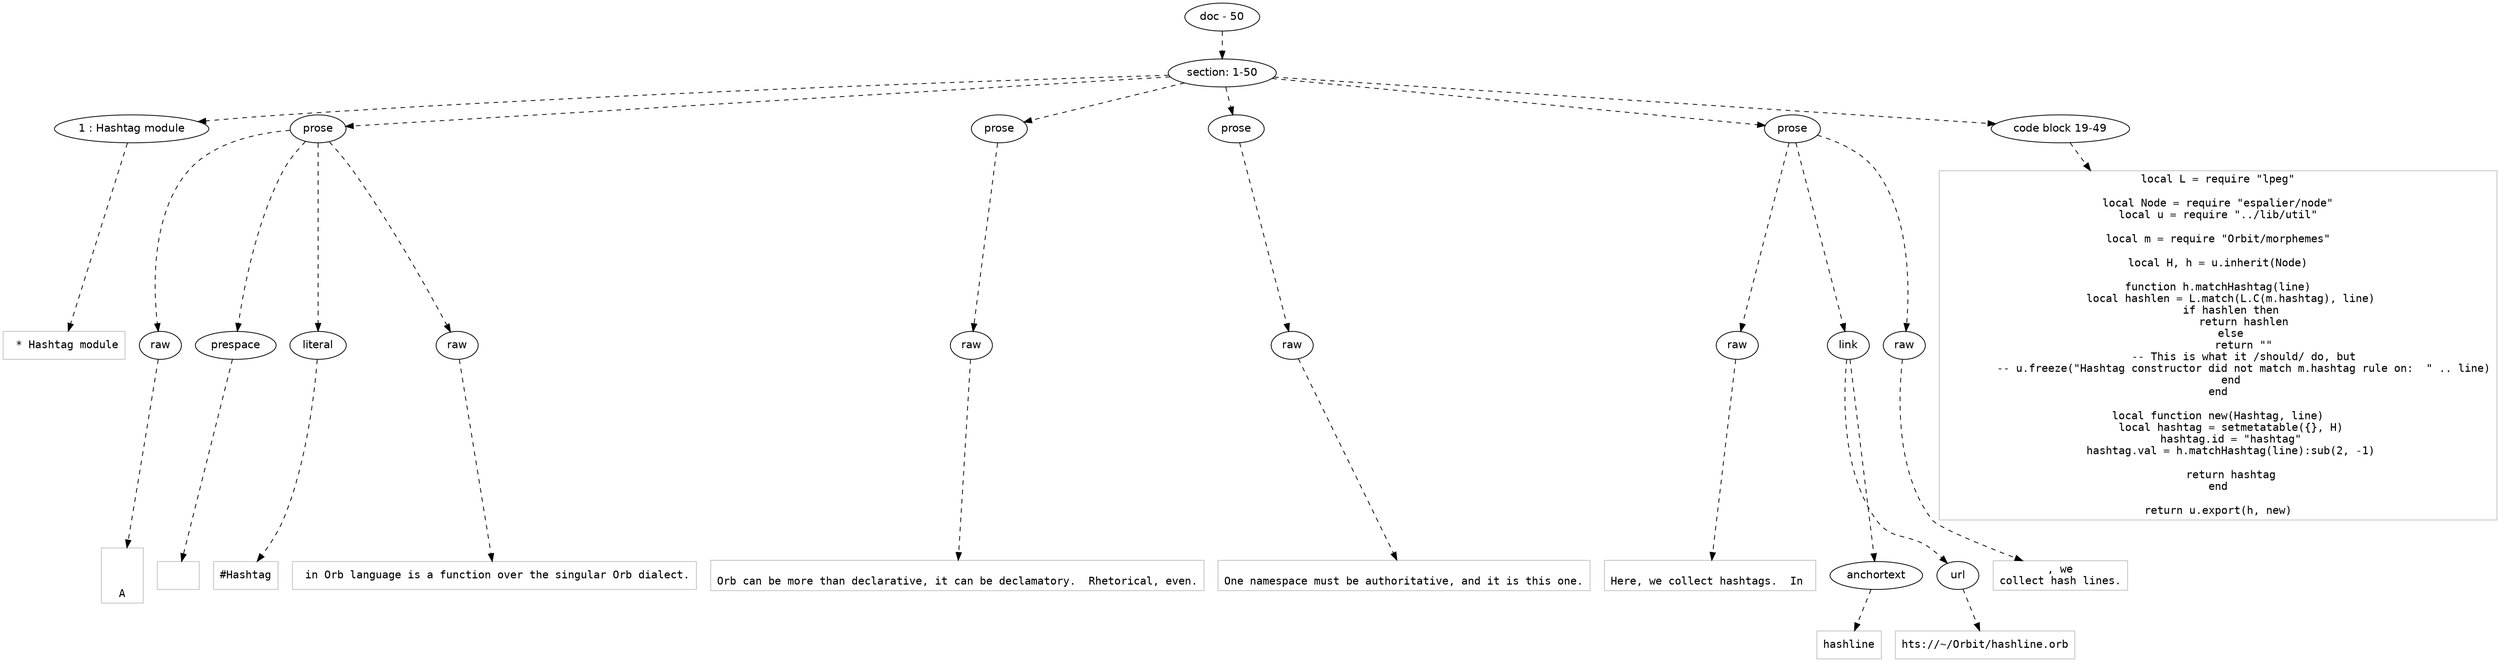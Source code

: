 digraph lpegNode {

node [fontname=Helvetica]
edge [style=dashed]

doc_0 [label="doc - 50"]


doc_0 -> { section_1}
{rank=same; section_1}

section_1 [label="section: 1-50"]


// END RANK doc_0

section_1 -> { header_2 prose_3 prose_4 prose_5 prose_6 codeblock_7}
{rank=same; header_2 prose_3 prose_4 prose_5 prose_6 codeblock_7}

header_2 [label="1 : Hashtag module"]

prose_3 [label="prose"]

prose_4 [label="prose"]

prose_5 [label="prose"]

prose_6 [label="prose"]

codeblock_7 [label="code block 19-49"]


// END RANK section_1

header_2 -> leaf_8
leaf_8  [color=Gray,shape=rectangle,fontname=Inconsolata,label=" * Hashtag module"]
// END RANK header_2

prose_3 -> { raw_9 prespace_10 literal_11 raw_12}
{rank=same; raw_9 prespace_10 literal_11 raw_12}

raw_9 [label="raw"]

prespace_10 [label="prespace"]

literal_11 [label="literal"]

raw_12 [label="raw"]


// END RANK prose_3

raw_9 -> leaf_13
leaf_13  [color=Gray,shape=rectangle,fontname=Inconsolata,label="


A"]
// END RANK raw_9

prespace_10 -> leaf_14
leaf_14  [color=Gray,shape=rectangle,fontname=Inconsolata,label=" "]
// END RANK prespace_10

literal_11 -> leaf_15
leaf_15  [color=Gray,shape=rectangle,fontname=Inconsolata,label="#Hashtag"]
// END RANK literal_11

raw_12 -> leaf_16
leaf_16  [color=Gray,shape=rectangle,fontname=Inconsolata,label=" in Orb language is a function over the singular Orb dialect.
"]
// END RANK raw_12

prose_4 -> { raw_17}
{rank=same; raw_17}

raw_17 [label="raw"]


// END RANK prose_4

raw_17 -> leaf_18
leaf_18  [color=Gray,shape=rectangle,fontname=Inconsolata,label="
Orb can be more than declarative, it can be declamatory.  Rhetorical, even.
"]
// END RANK raw_17

prose_5 -> { raw_19}
{rank=same; raw_19}

raw_19 [label="raw"]


// END RANK prose_5

raw_19 -> leaf_20
leaf_20  [color=Gray,shape=rectangle,fontname=Inconsolata,label="
One namespace must be authoritative, and it is this one.
"]
// END RANK raw_19

prose_6 -> { raw_21 link_22 raw_23}
{rank=same; raw_21 link_22 raw_23}

raw_21 [label="raw"]

link_22 [label="link"]

raw_23 [label="raw"]


// END RANK prose_6

raw_21 -> leaf_24
leaf_24  [color=Gray,shape=rectangle,fontname=Inconsolata,label="
Here, we collect hashtags.  In "]
// END RANK raw_21

link_22 -> { anchortext_25 url_26}
{rank=same; anchortext_25 url_26}

anchortext_25 [label="anchortext"]

url_26 [label="url"]


// END RANK link_22

anchortext_25 -> leaf_27
leaf_27  [color=Gray,shape=rectangle,fontname=Inconsolata,label="hashline"]
// END RANK anchortext_25

url_26 -> leaf_28
leaf_28  [color=Gray,shape=rectangle,fontname=Inconsolata,label="hts://~/Orbit/hashline.orb"]
// END RANK url_26

raw_23 -> leaf_29
leaf_29  [color=Gray,shape=rectangle,fontname=Inconsolata,label=", we
collect hash lines.
"]
// END RANK raw_23

codeblock_7 -> leaf_30
leaf_30  [color=Gray,shape=rectangle,fontname=Inconsolata,label="local L = require \"lpeg\"

local Node = require \"espalier/node\"
local u = require \"../lib/util\"

local m = require \"Orbit/morphemes\"

local H, h = u.inherit(Node)

function h.matchHashtag(line)
    local hashlen = L.match(L.C(m.hashtag), line)
    if hashlen then
        return hashlen
    else
        return \"\"
        -- This is what it /should/ do, but
        -- u.freeze(\"Hashtag constructor did not match m.hashtag rule on:  \" .. line)
    end
end

local function new(Hashtag, line)
    local hashtag = setmetatable({}, H)
    hashtag.id = \"hashtag\"
    hashtag.val = h.matchHashtag(line):sub(2, -1)

    return hashtag
end

return u.export(h, new)"]
// END RANK codeblock_7


}

